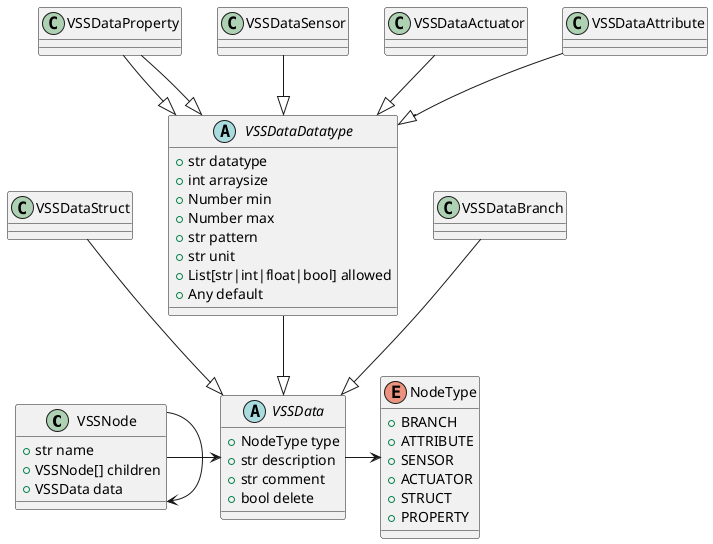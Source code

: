 @startuml

class VSSNode {
    + str name
    + VSSNode[] children
    + VSSData data
}

enum NodeType {
    + BRANCH
    + ATTRIBUTE
    + SENSOR
    + ACTUATOR
    + STRUCT
    + PROPERTY
}

abstract class VSSData {
    + NodeType type 
    + str description
    + str comment
    + bool delete
}

class VSSDataStruct {
}

abstract class VSSDataDatatype {
    + str datatype
    + int arraysize
    + Number min
    + Number max
    + str pattern
    + str unit
    + List[str|int|float|bool] allowed
    + Any default
}

class VSSDataProperty {
}
class VSSDataSensor {
}
class VSSDataActuator {
}
class VSSDataAttribute {
}
class VSSDataProperty {
}

VSSNode -> VSSNode 
VSSNode -> VSSData
VSSData -> NodeType 
VSSDataBranch --|> VSSData
VSSDataStruct --|> VSSData
VSSDataDatatype --|> VSSData
VSSDataProperty --|> VSSDataDatatype 
VSSDataSensor --|> VSSDataDatatype 
VSSDataActuator --|> VSSDataDatatype 
VSSDataAttribute --|> VSSDataDatatype 
VSSDataProperty  --|> VSSDataDatatype 

@enduml
